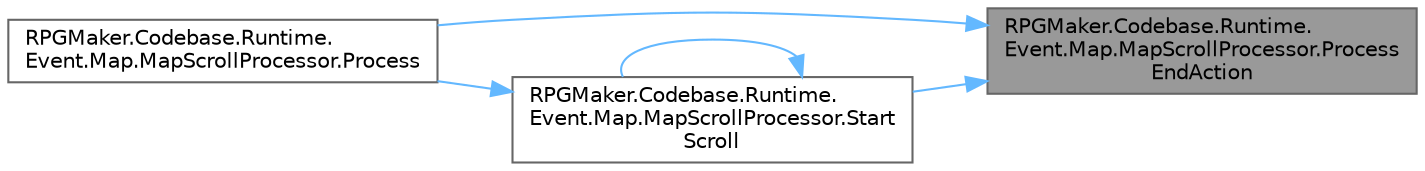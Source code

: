 digraph "RPGMaker.Codebase.Runtime.Event.Map.MapScrollProcessor.ProcessEndAction"
{
 // LATEX_PDF_SIZE
  bgcolor="transparent";
  edge [fontname=Helvetica,fontsize=10,labelfontname=Helvetica,labelfontsize=10];
  node [fontname=Helvetica,fontsize=10,shape=box,height=0.2,width=0.4];
  rankdir="RL";
  Node1 [id="Node000001",label="RPGMaker.Codebase.Runtime.\lEvent.Map.MapScrollProcessor.Process\lEndAction",height=0.2,width=0.4,color="gray40", fillcolor="grey60", style="filled", fontcolor="black",tooltip="😁 終了処理"];
  Node1 -> Node2 [id="edge1_Node000001_Node000002",dir="back",color="steelblue1",style="solid",tooltip=" "];
  Node2 [id="Node000002",label="RPGMaker.Codebase.Runtime.\lEvent.Map.MapScrollProcessor.Process",height=0.2,width=0.4,color="grey40", fillcolor="white", style="filled",URL="$d8/dc6/class_r_p_g_maker_1_1_codebase_1_1_runtime_1_1_event_1_1_map_1_1_map_scroll_processor.html#aa2f4e179f87e73d0ff902b129b67d99b",tooltip="😁 処理"];
  Node1 -> Node3 [id="edge2_Node000001_Node000003",dir="back",color="steelblue1",style="solid",tooltip=" "];
  Node3 [id="Node000003",label="RPGMaker.Codebase.Runtime.\lEvent.Map.MapScrollProcessor.Start\lScroll",height=0.2,width=0.4,color="grey40", fillcolor="white", style="filled",URL="$d8/dc6/class_r_p_g_maker_1_1_codebase_1_1_runtime_1_1_event_1_1_map_1_1_map_scroll_processor.html#ac6ae8ba1798bfb39deabab17b65efc71",tooltip="スクロールアニメーション"];
  Node3 -> Node2 [id="edge3_Node000003_Node000002",dir="back",color="steelblue1",style="solid",tooltip=" "];
  Node3 -> Node3 [id="edge4_Node000003_Node000003",dir="back",color="steelblue1",style="solid",tooltip=" "];
}
